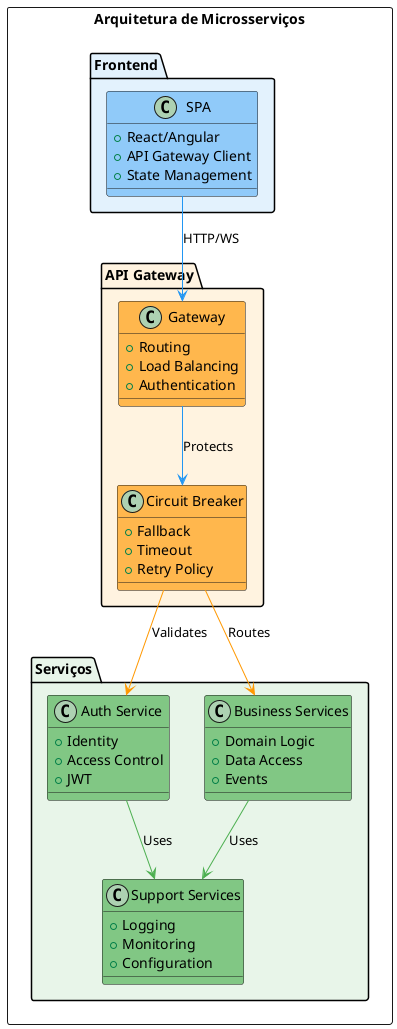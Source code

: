 @startuml "Arquitetura de Microsserviços"

!define RECTANGLE class

skinparam {
    BackgroundColor transparent
    ArrowColor #2C3E50
    BorderColor #2C3E50
    FontColor #2C3E50
    FontSize 14
}

rectangle "Arquitetura de Microsserviços" {
    package "Frontend" as FE #E3F2FD {
        RECTANGLE "SPA" as SPA #90CAF9 {
            + React/Angular
            + API Gateway Client
            + State Management
        }
    }
    
    package "API Gateway" as AG #FFF3E0 {
        RECTANGLE "Gateway" as GW #FFB74D {
            + Routing
            + Load Balancing
            + Authentication
        }
        
        RECTANGLE "Circuit Breaker" as CB #FFB74D {
            + Fallback
            + Timeout
            + Retry Policy
        }
    }
    
    package "Serviços" as SV #E8F5E9 {
        RECTANGLE "Auth Service" as AUTH #81C784 {
            + Identity
            + Access Control
            + JWT
        }
        
        RECTANGLE "Business Services" as BIZ #81C784 {
            + Domain Logic
            + Data Access
            + Events
        }
        
        RECTANGLE "Support Services" as SUP #81C784 {
            + Logging
            + Monitoring
            + Configuration
        }
    }
}

SPA -[#2196F3]-> GW : "HTTP/WS"
GW -[#2196F3]-> CB : "Protects"
CB -[#FF9800]-> AUTH : "Validates"
CB -[#FF9800]-> BIZ : "Routes"
BIZ -[#4CAF50]-> SUP : "Uses"
AUTH -[#4CAF50]-> SUP : "Uses"

@enduml 